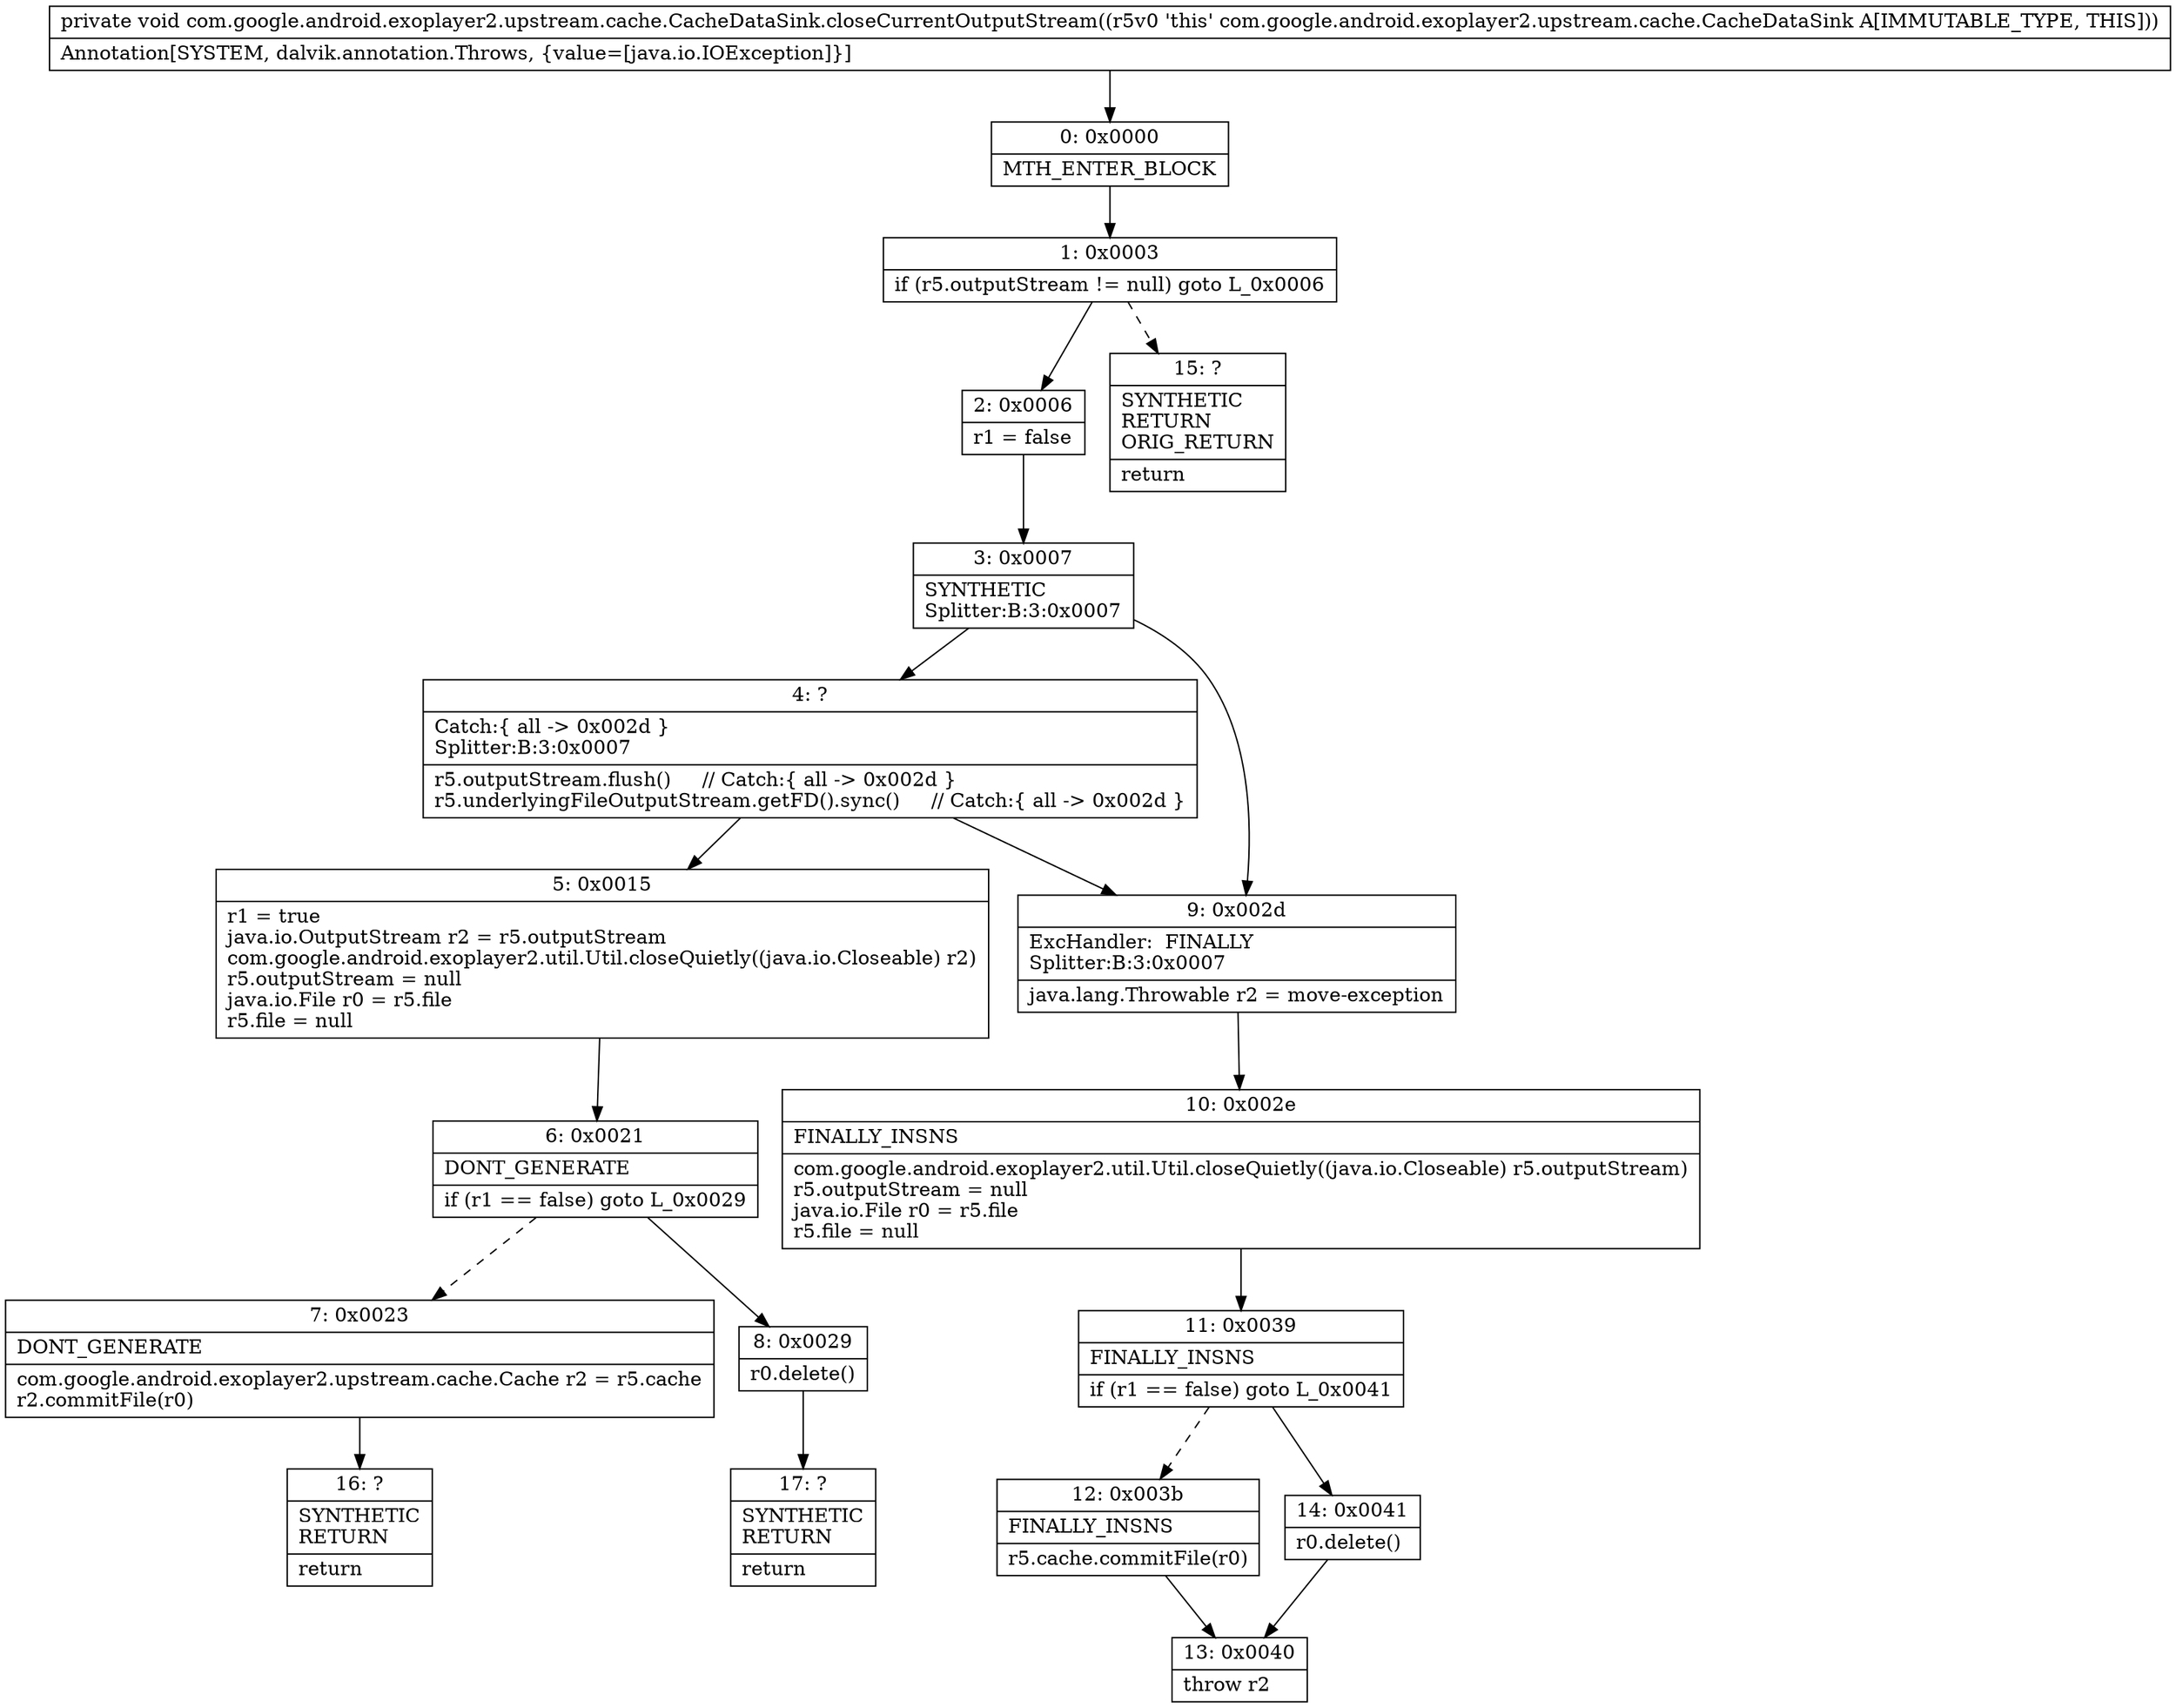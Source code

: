 digraph "CFG forcom.google.android.exoplayer2.upstream.cache.CacheDataSink.closeCurrentOutputStream()V" {
Node_0 [shape=record,label="{0\:\ 0x0000|MTH_ENTER_BLOCK\l}"];
Node_1 [shape=record,label="{1\:\ 0x0003|if (r5.outputStream != null) goto L_0x0006\l}"];
Node_2 [shape=record,label="{2\:\ 0x0006|r1 = false\l}"];
Node_3 [shape=record,label="{3\:\ 0x0007|SYNTHETIC\lSplitter:B:3:0x0007\l}"];
Node_4 [shape=record,label="{4\:\ ?|Catch:\{ all \-\> 0x002d \}\lSplitter:B:3:0x0007\l|r5.outputStream.flush()     \/\/ Catch:\{ all \-\> 0x002d \}\lr5.underlyingFileOutputStream.getFD().sync()     \/\/ Catch:\{ all \-\> 0x002d \}\l}"];
Node_5 [shape=record,label="{5\:\ 0x0015|r1 = true\ljava.io.OutputStream r2 = r5.outputStream\lcom.google.android.exoplayer2.util.Util.closeQuietly((java.io.Closeable) r2)\lr5.outputStream = null\ljava.io.File r0 = r5.file\lr5.file = null\l}"];
Node_6 [shape=record,label="{6\:\ 0x0021|DONT_GENERATE\l|if (r1 == false) goto L_0x0029\l}"];
Node_7 [shape=record,label="{7\:\ 0x0023|DONT_GENERATE\l|com.google.android.exoplayer2.upstream.cache.Cache r2 = r5.cache\lr2.commitFile(r0)\l}"];
Node_8 [shape=record,label="{8\:\ 0x0029|r0.delete()\l}"];
Node_9 [shape=record,label="{9\:\ 0x002d|ExcHandler:  FINALLY\lSplitter:B:3:0x0007\l|java.lang.Throwable r2 = move\-exception\l}"];
Node_10 [shape=record,label="{10\:\ 0x002e|FINALLY_INSNS\l|com.google.android.exoplayer2.util.Util.closeQuietly((java.io.Closeable) r5.outputStream)\lr5.outputStream = null\ljava.io.File r0 = r5.file\lr5.file = null\l}"];
Node_11 [shape=record,label="{11\:\ 0x0039|FINALLY_INSNS\l|if (r1 == false) goto L_0x0041\l}"];
Node_12 [shape=record,label="{12\:\ 0x003b|FINALLY_INSNS\l|r5.cache.commitFile(r0)\l}"];
Node_13 [shape=record,label="{13\:\ 0x0040|throw r2\l}"];
Node_14 [shape=record,label="{14\:\ 0x0041|r0.delete()\l}"];
Node_15 [shape=record,label="{15\:\ ?|SYNTHETIC\lRETURN\lORIG_RETURN\l|return\l}"];
Node_16 [shape=record,label="{16\:\ ?|SYNTHETIC\lRETURN\l|return\l}"];
Node_17 [shape=record,label="{17\:\ ?|SYNTHETIC\lRETURN\l|return\l}"];
MethodNode[shape=record,label="{private void com.google.android.exoplayer2.upstream.cache.CacheDataSink.closeCurrentOutputStream((r5v0 'this' com.google.android.exoplayer2.upstream.cache.CacheDataSink A[IMMUTABLE_TYPE, THIS]))  | Annotation[SYSTEM, dalvik.annotation.Throws, \{value=[java.io.IOException]\}]\l}"];
MethodNode -> Node_0;
Node_0 -> Node_1;
Node_1 -> Node_2;
Node_1 -> Node_15[style=dashed];
Node_2 -> Node_3;
Node_3 -> Node_4;
Node_3 -> Node_9;
Node_4 -> Node_5;
Node_4 -> Node_9;
Node_5 -> Node_6;
Node_6 -> Node_7[style=dashed];
Node_6 -> Node_8;
Node_7 -> Node_16;
Node_8 -> Node_17;
Node_9 -> Node_10;
Node_10 -> Node_11;
Node_11 -> Node_12[style=dashed];
Node_11 -> Node_14;
Node_12 -> Node_13;
Node_14 -> Node_13;
}

